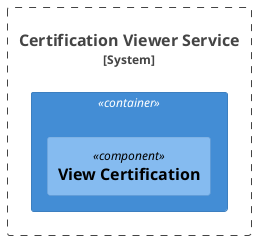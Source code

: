 @startuml 

!include <C4/C4_Component>

System_Boundary(certificationViewerServiceAlias, "Certification Viewer Service") {
    Container(certificationViewerServiceContainer, "","", "") {
        Component(certificationViewerServiceComponentAlias,"View Certification") 
    }
} 
@enduml